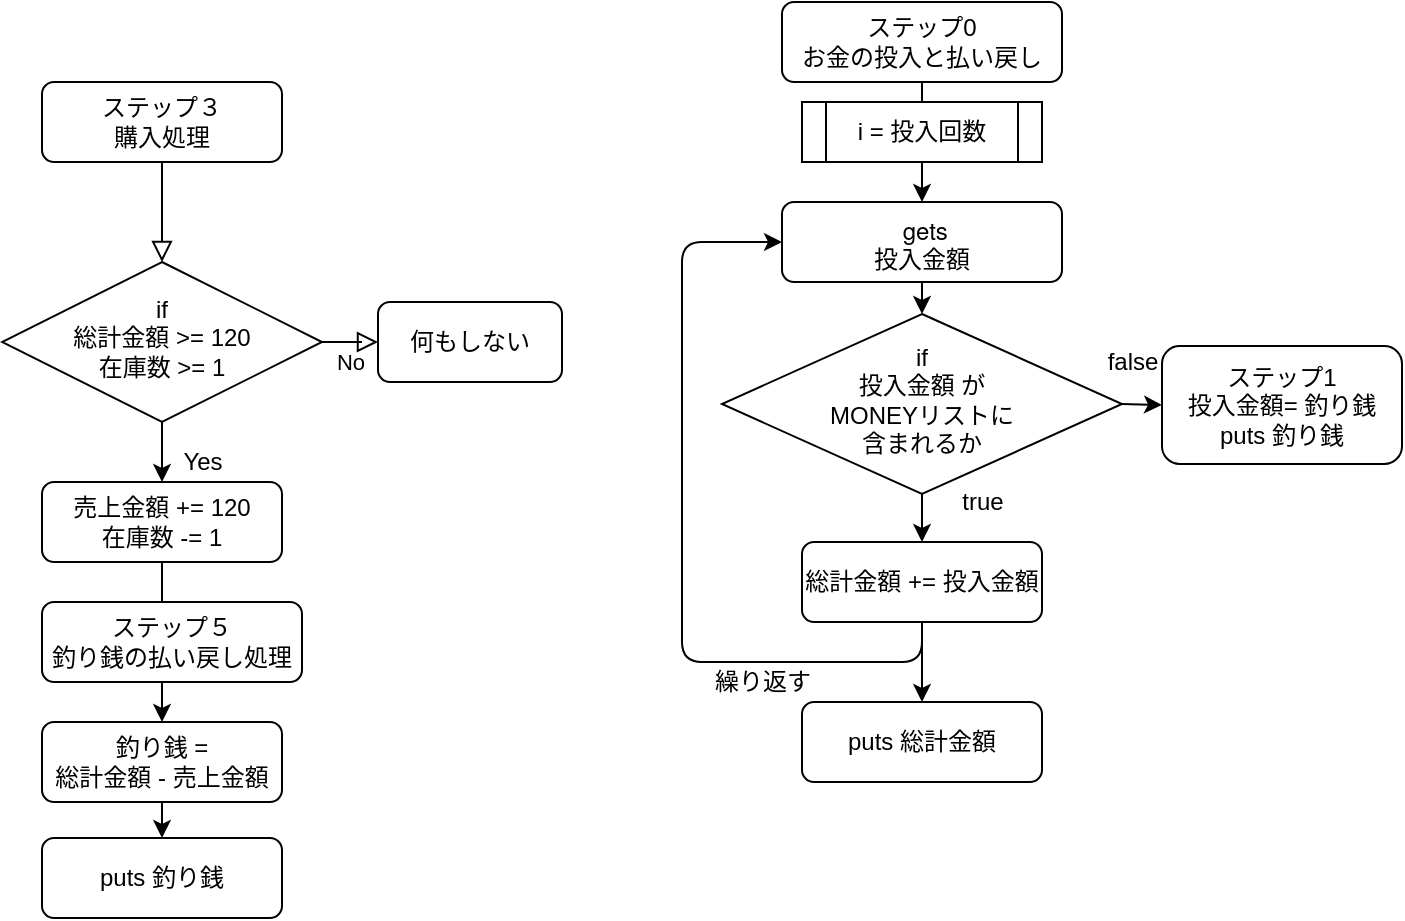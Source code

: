<mxfile version="13.9.9" type="github">
  <diagram id="C5RBs43oDa-KdzZeNtuy" name="Page-1">
    <mxGraphModel dx="714" dy="623" grid="1" gridSize="10" guides="1" tooltips="1" connect="1" arrows="1" fold="1" page="1" pageScale="1" pageWidth="827" pageHeight="1169" math="0" shadow="0">
      <root>
        <mxCell id="WIyWlLk6GJQsqaUBKTNV-0" />
        <mxCell id="WIyWlLk6GJQsqaUBKTNV-1" parent="WIyWlLk6GJQsqaUBKTNV-0" />
        <mxCell id="WIyWlLk6GJQsqaUBKTNV-2" value="" style="rounded=0;html=1;jettySize=auto;orthogonalLoop=1;fontSize=11;endArrow=block;endFill=0;endSize=8;strokeWidth=1;shadow=0;labelBackgroundColor=none;edgeStyle=orthogonalEdgeStyle;" parent="WIyWlLk6GJQsqaUBKTNV-1" source="WIyWlLk6GJQsqaUBKTNV-3" target="WIyWlLk6GJQsqaUBKTNV-6" edge="1">
          <mxGeometry relative="1" as="geometry" />
        </mxCell>
        <mxCell id="WIyWlLk6GJQsqaUBKTNV-3" value="ステップ３&lt;br&gt;購入処理" style="rounded=1;whiteSpace=wrap;html=1;fontSize=12;glass=0;strokeWidth=1;shadow=0;" parent="WIyWlLk6GJQsqaUBKTNV-1" vertex="1">
          <mxGeometry x="140" y="80" width="120" height="40" as="geometry" />
        </mxCell>
        <mxCell id="WIyWlLk6GJQsqaUBKTNV-5" value="No" style="edgeStyle=orthogonalEdgeStyle;rounded=0;html=1;jettySize=auto;orthogonalLoop=1;fontSize=11;endArrow=block;endFill=0;endSize=8;strokeWidth=1;shadow=0;labelBackgroundColor=none;" parent="WIyWlLk6GJQsqaUBKTNV-1" source="WIyWlLk6GJQsqaUBKTNV-6" target="WIyWlLk6GJQsqaUBKTNV-7" edge="1">
          <mxGeometry y="10" relative="1" as="geometry">
            <mxPoint as="offset" />
          </mxGeometry>
        </mxCell>
        <mxCell id="WIyWlLk6GJQsqaUBKTNV-6" value="if&lt;br&gt;総計金額 &amp;gt;= 120&lt;br&gt;在庫数 &amp;gt;= 1" style="rhombus;whiteSpace=wrap;html=1;shadow=0;fontFamily=Helvetica;fontSize=12;align=center;strokeWidth=1;spacing=6;spacingTop=-4;" parent="WIyWlLk6GJQsqaUBKTNV-1" vertex="1">
          <mxGeometry x="120" y="170" width="160" height="80" as="geometry" />
        </mxCell>
        <mxCell id="WIyWlLk6GJQsqaUBKTNV-7" value="何もしない" style="rounded=1;whiteSpace=wrap;html=1;fontSize=12;glass=0;strokeWidth=1;shadow=0;" parent="WIyWlLk6GJQsqaUBKTNV-1" vertex="1">
          <mxGeometry x="308" y="190" width="92" height="40" as="geometry" />
        </mxCell>
        <mxCell id="9HTA4r6PURnUEMoA63XG-1" value="売上金額 += 120&lt;br&gt;在庫数 -= 1" style="rounded=1;whiteSpace=wrap;html=1;fontSize=12;glass=0;strokeWidth=1;shadow=0;" vertex="1" parent="WIyWlLk6GJQsqaUBKTNV-1">
          <mxGeometry x="140" y="280" width="120" height="40" as="geometry" />
        </mxCell>
        <mxCell id="9HTA4r6PURnUEMoA63XG-2" value="" style="endArrow=classic;html=1;exitX=0.5;exitY=1;exitDx=0;exitDy=0;entryX=0.5;entryY=0;entryDx=0;entryDy=0;" edge="1" parent="WIyWlLk6GJQsqaUBKTNV-1" source="WIyWlLk6GJQsqaUBKTNV-6" target="9HTA4r6PURnUEMoA63XG-1">
          <mxGeometry width="50" height="50" relative="1" as="geometry">
            <mxPoint x="340" y="340" as="sourcePoint" />
            <mxPoint x="390" y="290" as="targetPoint" />
          </mxGeometry>
        </mxCell>
        <mxCell id="9HTA4r6PURnUEMoA63XG-3" value="Yes" style="text;html=1;align=center;verticalAlign=middle;resizable=0;points=[];autosize=1;" vertex="1" parent="WIyWlLk6GJQsqaUBKTNV-1">
          <mxGeometry x="200" y="260" width="40" height="20" as="geometry" />
        </mxCell>
        <mxCell id="9HTA4r6PURnUEMoA63XG-5" value="" style="endArrow=classic;html=1;exitX=0.5;exitY=1;exitDx=0;exitDy=0;entryX=0.5;entryY=0;entryDx=0;entryDy=0;" edge="1" parent="WIyWlLk6GJQsqaUBKTNV-1" source="9HTA4r6PURnUEMoA63XG-1" target="9HTA4r6PURnUEMoA63XG-10">
          <mxGeometry width="50" height="50" relative="1" as="geometry">
            <mxPoint x="340" y="330" as="sourcePoint" />
            <mxPoint x="200" y="340" as="targetPoint" />
          </mxGeometry>
        </mxCell>
        <mxCell id="9HTA4r6PURnUEMoA63XG-10" value="釣り銭 =&lt;br&gt;総計金額 - 売上金額" style="rounded=1;whiteSpace=wrap;html=1;fontSize=12;glass=0;strokeWidth=1;shadow=0;" vertex="1" parent="WIyWlLk6GJQsqaUBKTNV-1">
          <mxGeometry x="140" y="400" width="120" height="40" as="geometry" />
        </mxCell>
        <mxCell id="9HTA4r6PURnUEMoA63XG-13" value="ステップ５&lt;br&gt;釣り銭の払い戻し処理" style="rounded=1;whiteSpace=wrap;html=1;fontSize=12;glass=0;strokeWidth=1;shadow=0;" vertex="1" parent="WIyWlLk6GJQsqaUBKTNV-1">
          <mxGeometry x="140" y="340" width="130" height="40" as="geometry" />
        </mxCell>
        <mxCell id="9HTA4r6PURnUEMoA63XG-16" value="puts 釣り銭" style="rounded=1;whiteSpace=wrap;html=1;fontSize=12;glass=0;strokeWidth=1;shadow=0;" vertex="1" parent="WIyWlLk6GJQsqaUBKTNV-1">
          <mxGeometry x="140" y="458" width="120" height="40" as="geometry" />
        </mxCell>
        <mxCell id="9HTA4r6PURnUEMoA63XG-17" value="" style="endArrow=classic;html=1;entryX=0.5;entryY=0;entryDx=0;entryDy=0;" edge="1" parent="WIyWlLk6GJQsqaUBKTNV-1" target="9HTA4r6PURnUEMoA63XG-16">
          <mxGeometry width="50" height="50" relative="1" as="geometry">
            <mxPoint x="200" y="440" as="sourcePoint" />
            <mxPoint x="250" y="390" as="targetPoint" />
          </mxGeometry>
        </mxCell>
        <mxCell id="9HTA4r6PURnUEMoA63XG-18" value="ステップ0&lt;br&gt;お金の投入と払い戻し" style="rounded=1;whiteSpace=wrap;html=1;fontSize=12;glass=0;strokeWidth=1;shadow=0;" vertex="1" parent="WIyWlLk6GJQsqaUBKTNV-1">
          <mxGeometry x="510" y="40" width="140" height="40" as="geometry" />
        </mxCell>
        <mxCell id="9HTA4r6PURnUEMoA63XG-44" value="if&lt;br&gt;投入金額 が&lt;br&gt;MONEYリストに&lt;br&gt;含まれるか" style="rhombus;whiteSpace=wrap;html=1;shadow=0;fontFamily=Helvetica;fontSize=12;align=center;strokeWidth=1;spacing=6;spacingTop=-4;" vertex="1" parent="WIyWlLk6GJQsqaUBKTNV-1">
          <mxGeometry x="480" y="196" width="200" height="90" as="geometry" />
        </mxCell>
        <mxCell id="9HTA4r6PURnUEMoA63XG-45" value="&lt;p class=&quot;p1&quot; style=&quot;margin: 0px ; font-stretch: normal ; line-height: normal ; font-family: &amp;#34;helvetica neue&amp;#34;&quot;&gt;&lt;span class=&quot;Apple-converted-space&quot;&gt;&amp;nbsp;gets&lt;/span&gt;&lt;/p&gt;投入金額" style="rounded=1;whiteSpace=wrap;html=1;fontSize=12;glass=0;strokeWidth=1;shadow=0;" vertex="1" parent="WIyWlLk6GJQsqaUBKTNV-1">
          <mxGeometry x="510" y="140" width="140" height="40" as="geometry" />
        </mxCell>
        <mxCell id="9HTA4r6PURnUEMoA63XG-46" value="ステップ1&lt;br&gt;投入金額= 釣り銭&lt;br&gt;puts 釣り銭" style="rounded=1;whiteSpace=wrap;html=1;fontSize=12;glass=0;strokeWidth=1;shadow=0;" vertex="1" parent="WIyWlLk6GJQsqaUBKTNV-1">
          <mxGeometry x="700" y="212" width="120" height="59" as="geometry" />
        </mxCell>
        <mxCell id="9HTA4r6PURnUEMoA63XG-47" value="" style="endArrow=classic;html=1;entryX=0;entryY=0.5;entryDx=0;entryDy=0;exitX=1;exitY=0.5;exitDx=0;exitDy=0;" edge="1" parent="WIyWlLk6GJQsqaUBKTNV-1" source="9HTA4r6PURnUEMoA63XG-44" target="9HTA4r6PURnUEMoA63XG-46">
          <mxGeometry width="50" height="50" relative="1" as="geometry">
            <mxPoint x="440" y="280" as="sourcePoint" />
            <mxPoint x="490" y="230" as="targetPoint" />
          </mxGeometry>
        </mxCell>
        <mxCell id="9HTA4r6PURnUEMoA63XG-48" value="false" style="text;html=1;align=center;verticalAlign=middle;resizable=0;points=[];autosize=1;" vertex="1" parent="WIyWlLk6GJQsqaUBKTNV-1">
          <mxGeometry x="665" y="210" width="40" height="20" as="geometry" />
        </mxCell>
        <mxCell id="9HTA4r6PURnUEMoA63XG-49" value="" style="endArrow=classic;html=1;exitX=0.5;exitY=1;exitDx=0;exitDy=0;" edge="1" parent="WIyWlLk6GJQsqaUBKTNV-1" source="9HTA4r6PURnUEMoA63XG-18">
          <mxGeometry width="50" height="50" relative="1" as="geometry">
            <mxPoint x="440" y="280" as="sourcePoint" />
            <mxPoint x="580" y="140" as="targetPoint" />
          </mxGeometry>
        </mxCell>
        <mxCell id="9HTA4r6PURnUEMoA63XG-50" value="" style="endArrow=classic;html=1;exitX=0.5;exitY=1;exitDx=0;exitDy=0;entryX=0.5;entryY=0;entryDx=0;entryDy=0;" edge="1" parent="WIyWlLk6GJQsqaUBKTNV-1" source="9HTA4r6PURnUEMoA63XG-45" target="9HTA4r6PURnUEMoA63XG-44">
          <mxGeometry width="50" height="50" relative="1" as="geometry">
            <mxPoint x="440" y="280" as="sourcePoint" />
            <mxPoint x="490" y="230" as="targetPoint" />
          </mxGeometry>
        </mxCell>
        <mxCell id="9HTA4r6PURnUEMoA63XG-51" value="総計金額 += 投入金額" style="rounded=1;whiteSpace=wrap;html=1;fontSize=12;glass=0;strokeWidth=1;shadow=0;" vertex="1" parent="WIyWlLk6GJQsqaUBKTNV-1">
          <mxGeometry x="520" y="310" width="120" height="40" as="geometry" />
        </mxCell>
        <mxCell id="9HTA4r6PURnUEMoA63XG-52" value="" style="endArrow=classic;html=1;entryX=0.5;entryY=0;entryDx=0;entryDy=0;exitX=0.5;exitY=1;exitDx=0;exitDy=0;" edge="1" parent="WIyWlLk6GJQsqaUBKTNV-1" source="9HTA4r6PURnUEMoA63XG-44" target="9HTA4r6PURnUEMoA63XG-51">
          <mxGeometry width="50" height="50" relative="1" as="geometry">
            <mxPoint x="440" y="280" as="sourcePoint" />
            <mxPoint x="490" y="230" as="targetPoint" />
          </mxGeometry>
        </mxCell>
        <mxCell id="9HTA4r6PURnUEMoA63XG-53" value="true" style="text;html=1;align=center;verticalAlign=middle;resizable=0;points=[];autosize=1;" vertex="1" parent="WIyWlLk6GJQsqaUBKTNV-1">
          <mxGeometry x="590" y="280" width="40" height="20" as="geometry" />
        </mxCell>
        <mxCell id="9HTA4r6PURnUEMoA63XG-55" value="i = 投入回数" style="shape=process;whiteSpace=wrap;html=1;backgroundOutline=1;" vertex="1" parent="WIyWlLk6GJQsqaUBKTNV-1">
          <mxGeometry x="520" y="90" width="120" height="30" as="geometry" />
        </mxCell>
        <mxCell id="9HTA4r6PURnUEMoA63XG-56" value="" style="endArrow=classic;html=1;exitX=0.5;exitY=1;exitDx=0;exitDy=0;" edge="1" parent="WIyWlLk6GJQsqaUBKTNV-1" source="9HTA4r6PURnUEMoA63XG-51" target="9HTA4r6PURnUEMoA63XG-45">
          <mxGeometry width="50" height="50" relative="1" as="geometry">
            <mxPoint x="440" y="340" as="sourcePoint" />
            <mxPoint x="460" y="150" as="targetPoint" />
            <Array as="points">
              <mxPoint x="580" y="370" />
              <mxPoint x="460" y="370" />
              <mxPoint x="460" y="160" />
            </Array>
          </mxGeometry>
        </mxCell>
        <mxCell id="9HTA4r6PURnUEMoA63XG-57" value="繰り返す" style="text;html=1;align=center;verticalAlign=middle;resizable=0;points=[];autosize=1;" vertex="1" parent="WIyWlLk6GJQsqaUBKTNV-1">
          <mxGeometry x="470" y="370" width="60" height="20" as="geometry" />
        </mxCell>
        <mxCell id="9HTA4r6PURnUEMoA63XG-58" value="puts 総計金額" style="rounded=1;whiteSpace=wrap;html=1;" vertex="1" parent="WIyWlLk6GJQsqaUBKTNV-1">
          <mxGeometry x="520" y="390" width="120" height="40" as="geometry" />
        </mxCell>
        <mxCell id="9HTA4r6PURnUEMoA63XG-59" value="" style="endArrow=classic;html=1;entryX=0.5;entryY=0;entryDx=0;entryDy=0;" edge="1" parent="WIyWlLk6GJQsqaUBKTNV-1" target="9HTA4r6PURnUEMoA63XG-58">
          <mxGeometry width="50" height="50" relative="1" as="geometry">
            <mxPoint x="580" y="360" as="sourcePoint" />
            <mxPoint x="490" y="290" as="targetPoint" />
          </mxGeometry>
        </mxCell>
      </root>
    </mxGraphModel>
  </diagram>
</mxfile>
